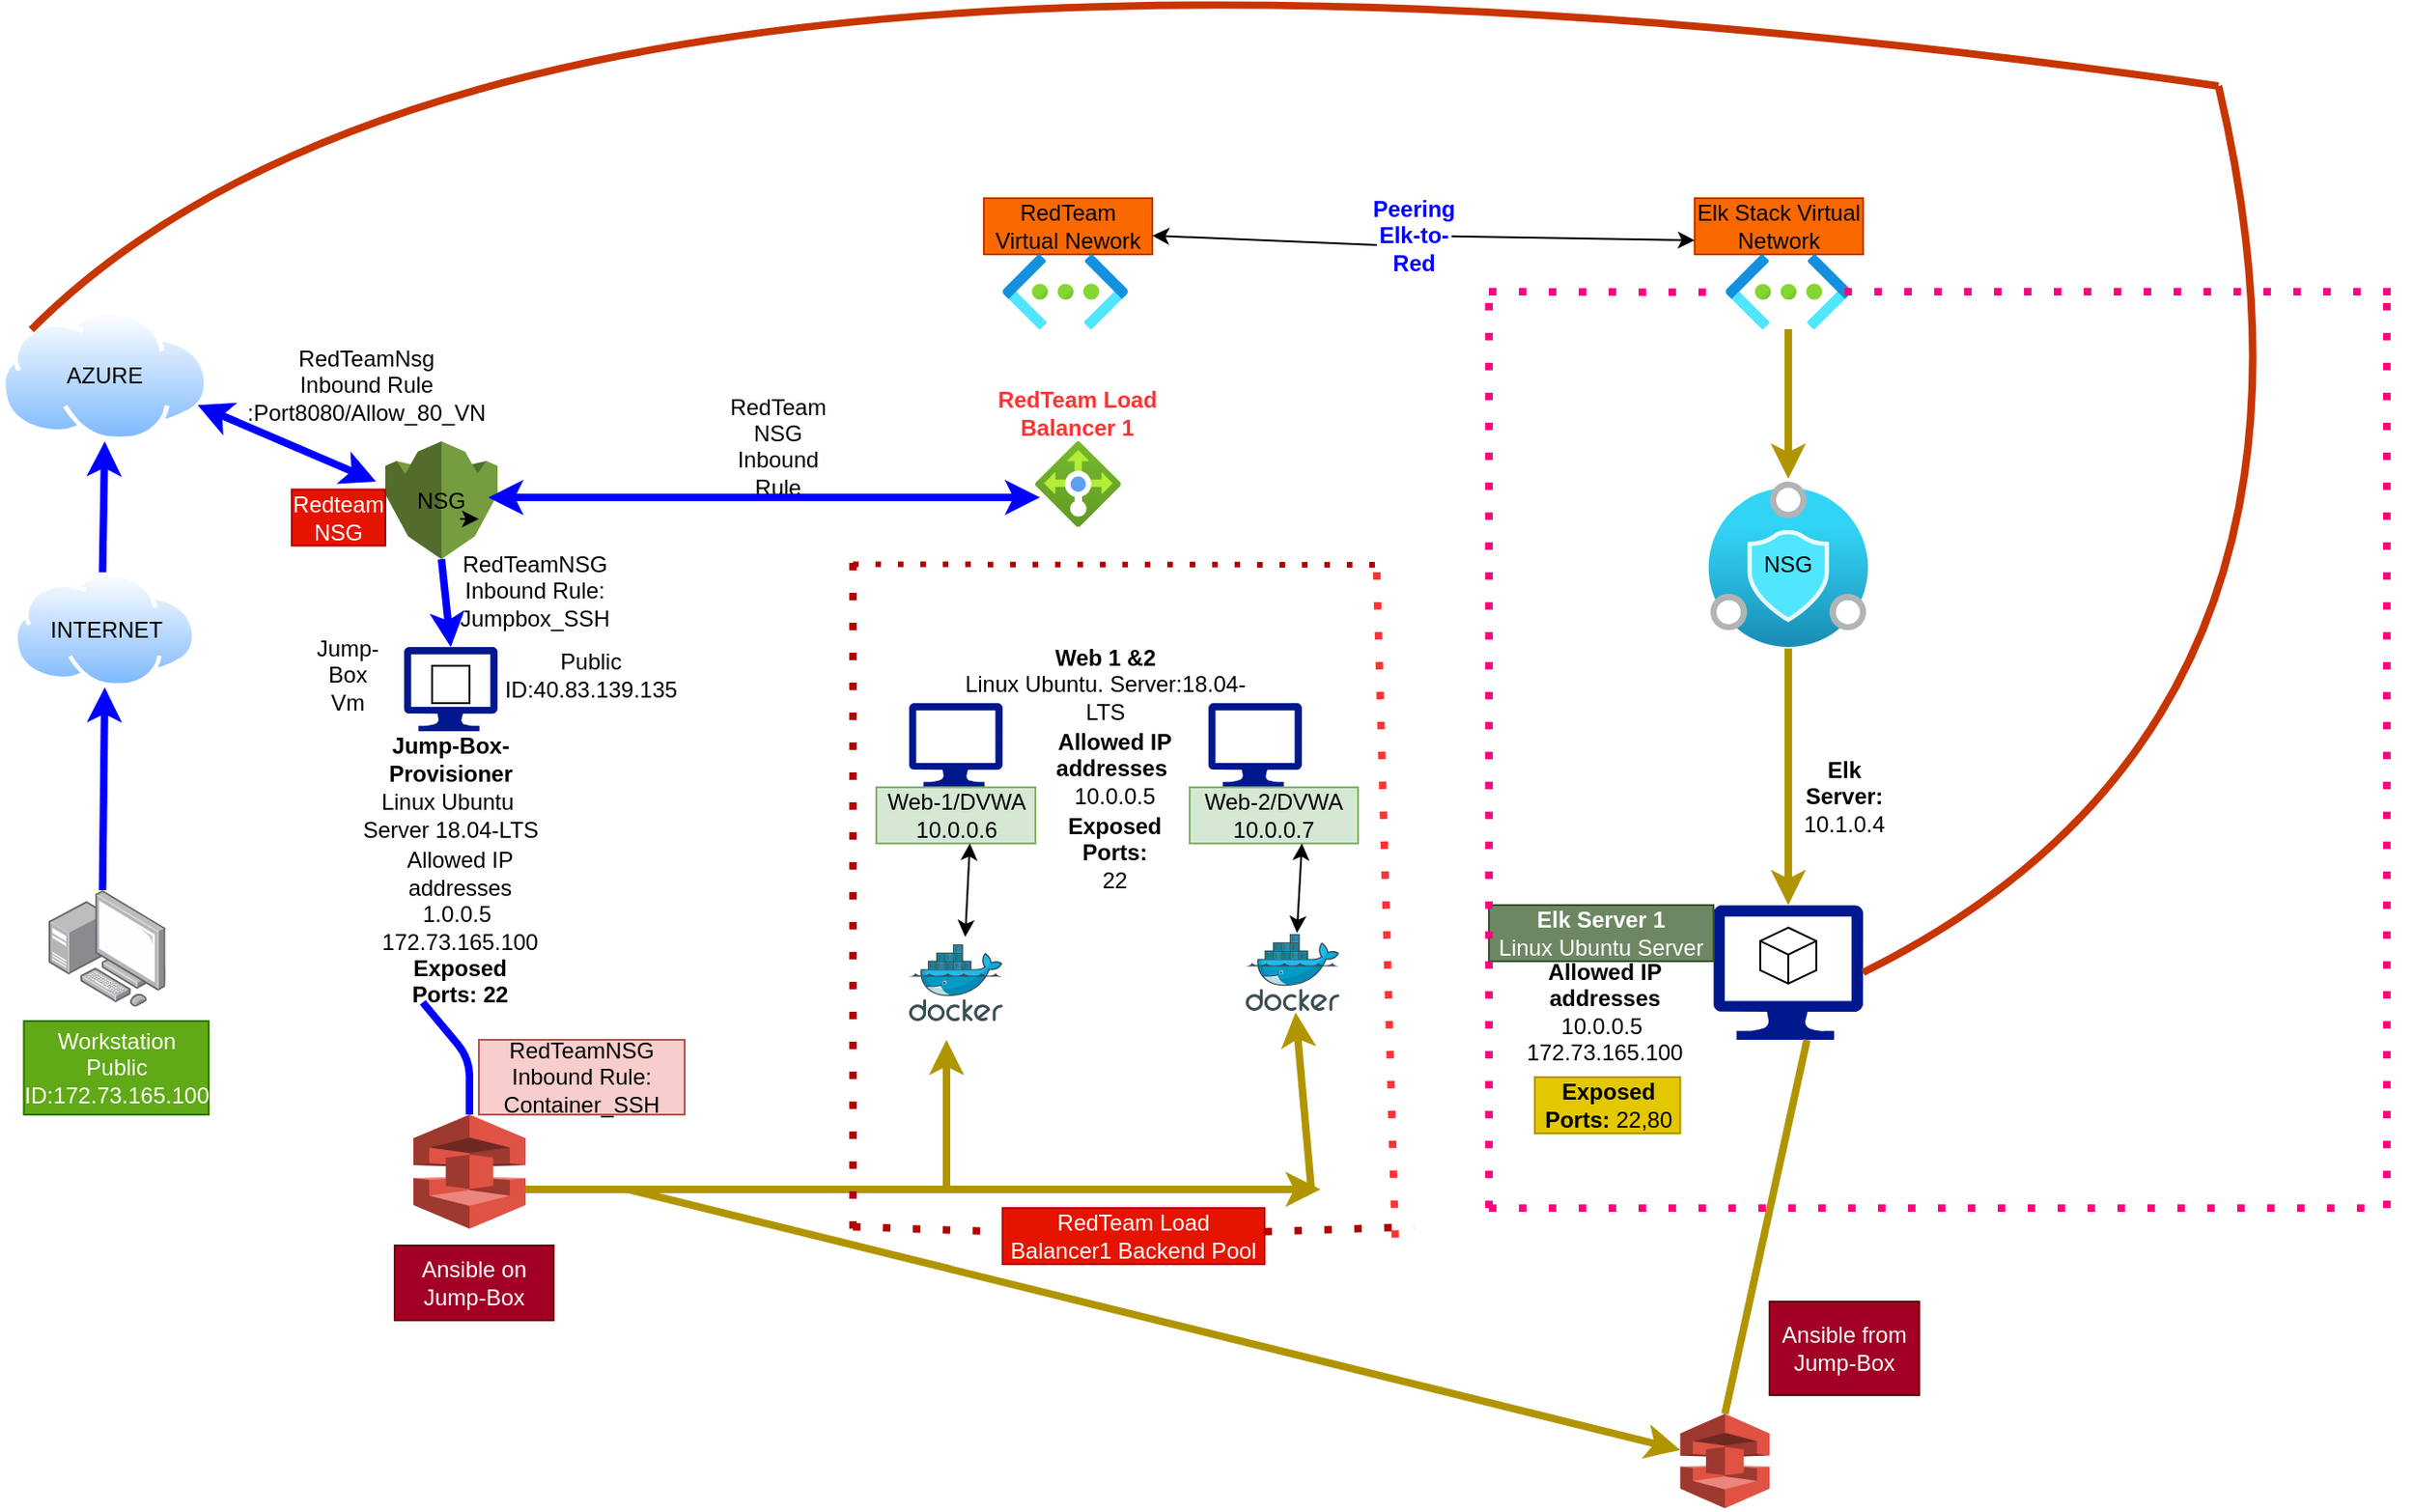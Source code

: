 <mxfile version="14.8.0" type="device"><diagram id="LLMnlvLw1i22gpfqCt2i" name="Page-1"><mxGraphModel dx="2234" dy="2346" grid="1" gridSize="10" guides="1" tooltips="1" connect="1" arrows="1" fold="1" page="1" pageScale="1" pageWidth="850" pageHeight="1100" math="0" shadow="0"><root><mxCell id="0"/><mxCell id="1" parent="0"/><mxCell id="VN0P0NRBJEm0XuNz_fe--3" value="" style="points=[];aspect=fixed;html=1;align=center;shadow=0;dashed=0;image;image=img/lib/allied_telesis/computer_and_terminals/Personal_Computer_with_Server.svg;" parent="1" vertex="1"><mxGeometry x="50" y="320" width="62.4" height="62.4" as="geometry"/></mxCell><mxCell id="VN0P0NRBJEm0XuNz_fe--4" value="" style="aspect=fixed;perimeter=ellipsePerimeter;html=1;align=center;shadow=0;dashed=0;spacingTop=3;image;image=img/lib/active_directory/internet_cloud.svg;" parent="1" vertex="1"><mxGeometry x="24.45" y="10" width="111.11" height="70" as="geometry"/></mxCell><mxCell id="VN0P0NRBJEm0XuNz_fe--6" value="" style="aspect=fixed;perimeter=ellipsePerimeter;html=1;align=center;shadow=0;dashed=0;spacingTop=3;image;image=img/lib/active_directory/internet_cloud.svg;" parent="1" vertex="1"><mxGeometry x="31.2" y="150" width="97.62" height="61.5" as="geometry"/></mxCell><mxCell id="VN0P0NRBJEm0XuNz_fe--10" value="" style="endArrow=classic;html=1;entryX=0.5;entryY=1;entryDx=0;entryDy=0;strokeColor=#0000FF;strokeWidth=4;" parent="1" target="VN0P0NRBJEm0XuNz_fe--6" edge="1"><mxGeometry width="50" height="50" relative="1" as="geometry"><mxPoint x="78.82" y="320" as="sourcePoint"/><mxPoint x="79" y="250" as="targetPoint"/></mxGeometry></mxCell><mxCell id="VN0P0NRBJEm0XuNz_fe--11" value="" style="endArrow=classic;html=1;entryX=0.5;entryY=1;entryDx=0;entryDy=0;strokeColor=#0000FF;strokeWidth=4;" parent="1" target="VN0P0NRBJEm0XuNz_fe--4" edge="1"><mxGeometry width="50" height="50" relative="1" as="geometry"><mxPoint x="78.82" y="150" as="sourcePoint"/><mxPoint x="128.82" y="100" as="targetPoint"/></mxGeometry></mxCell><mxCell id="VN0P0NRBJEm0XuNz_fe--12" value="" style="outlineConnect=0;dashed=0;verticalLabelPosition=bottom;verticalAlign=top;align=center;html=1;shape=mxgraph.aws3.kms;fillColor=#759C3E;gradientColor=none;" parent="1" vertex="1"><mxGeometry x="230" y="80" width="60" height="63" as="geometry"/></mxCell><mxCell id="VN0P0NRBJEm0XuNz_fe--18" value="NSG" style="text;html=1;strokeColor=none;fillColor=none;align=center;verticalAlign=middle;whiteSpace=wrap;rounded=0;" parent="1" vertex="1"><mxGeometry x="240" y="101.5" width="40" height="20" as="geometry"/></mxCell><mxCell id="VN0P0NRBJEm0XuNz_fe--19" style="edgeStyle=orthogonalEdgeStyle;rounded=0;orthogonalLoop=1;jettySize=auto;html=1;exitX=0.75;exitY=1;exitDx=0;exitDy=0;entryX=1;entryY=1;entryDx=0;entryDy=0;" parent="1" source="VN0P0NRBJEm0XuNz_fe--18" target="VN0P0NRBJEm0XuNz_fe--18" edge="1"><mxGeometry relative="1" as="geometry"/></mxCell><mxCell id="VN0P0NRBJEm0XuNz_fe--20" value="" style="aspect=fixed;pointerEvents=1;shadow=0;dashed=0;html=1;strokeColor=none;labelPosition=center;verticalLabelPosition=bottom;verticalAlign=top;align=center;fillColor=#00188D;shape=mxgraph.azure.computer" parent="1" vertex="1"><mxGeometry x="240" y="190" width="50" height="45" as="geometry"/></mxCell><mxCell id="VN0P0NRBJEm0XuNz_fe--24" value="" style="whiteSpace=wrap;html=1;aspect=fixed;" parent="1" vertex="1"><mxGeometry x="255" y="200" width="20" height="20" as="geometry"/></mxCell><mxCell id="VN0P0NRBJEm0XuNz_fe--29" value="Jump-Box Vm" style="text;html=1;strokeColor=none;fillColor=none;align=center;verticalAlign=middle;whiteSpace=wrap;rounded=0;" parent="1" vertex="1"><mxGeometry x="190" y="200" width="40" height="10" as="geometry"/></mxCell><mxCell id="VN0P0NRBJEm0XuNz_fe--30" value="" style="endArrow=classic;startArrow=classic;html=1;entryX=1;entryY=0.75;entryDx=0;entryDy=0;strokeColor=#0000FF;strokeWidth=4;" parent="1" target="VN0P0NRBJEm0XuNz_fe--4" edge="1"><mxGeometry width="50" height="50" relative="1" as="geometry"><mxPoint x="225" y="101.5" as="sourcePoint"/><mxPoint x="275" y="51.5" as="targetPoint"/></mxGeometry></mxCell><mxCell id="VN0P0NRBJEm0XuNz_fe--31" value="AZURE" style="text;html=1;strokeColor=none;fillColor=none;align=center;verticalAlign=middle;whiteSpace=wrap;rounded=0;" parent="1" vertex="1"><mxGeometry x="60.01" y="35" width="40" height="20" as="geometry"/></mxCell><mxCell id="VN0P0NRBJEm0XuNz_fe--32" value="INTERNET" style="text;html=1;strokeColor=none;fillColor=none;align=center;verticalAlign=middle;whiteSpace=wrap;rounded=0;" parent="1" vertex="1"><mxGeometry x="61.2" y="170.75" width="40" height="20" as="geometry"/></mxCell><mxCell id="VN0P0NRBJEm0XuNz_fe--35" value="Workstation&lt;br&gt;Public ID:172.73.165.100" style="text;html=1;strokeColor=#2D7600;fillColor=#60a917;align=center;verticalAlign=middle;whiteSpace=wrap;rounded=0;fontColor=#ffffff;" parent="1" vertex="1"><mxGeometry x="36.76" y="390" width="98.8" height="50" as="geometry"/></mxCell><mxCell id="VN0P0NRBJEm0XuNz_fe--37" value="RedTeamNsg&lt;br&gt;Inbound Rule&lt;br&gt;:Port8080/Allow_80_VN" style="text;html=1;strokeColor=none;fillColor=none;align=center;verticalAlign=middle;whiteSpace=wrap;rounded=0;" parent="1" vertex="1"><mxGeometry x="200" y="40" width="40" height="20" as="geometry"/></mxCell><mxCell id="VN0P0NRBJEm0XuNz_fe--38" value="Redteam NSG" style="text;html=1;strokeColor=#B20000;fillColor=#e51400;align=center;verticalAlign=middle;whiteSpace=wrap;rounded=0;fontColor=#ffffff;" parent="1" vertex="1"><mxGeometry x="180" y="105.75" width="50" height="30" as="geometry"/></mxCell><mxCell id="VN0P0NRBJEm0XuNz_fe--39" value="" style="endArrow=classic;html=1;entryX=0.5;entryY=0;entryDx=0;entryDy=0;entryPerimeter=0;exitX=0.5;exitY=1;exitDx=0;exitDy=0;exitPerimeter=0;strokeWidth=4;strokeColor=#0000FF;" parent="1" source="VN0P0NRBJEm0XuNz_fe--12" target="VN0P0NRBJEm0XuNz_fe--20" edge="1"><mxGeometry width="50" height="50" relative="1" as="geometry"><mxPoint x="370" y="170" as="sourcePoint"/><mxPoint x="370" y="210" as="targetPoint"/></mxGeometry></mxCell><mxCell id="VN0P0NRBJEm0XuNz_fe--40" value="RedTeamNSG&lt;br&gt;Inbound Rule: Jumpbox_SSH" style="text;html=1;strokeColor=none;fillColor=none;align=center;verticalAlign=middle;whiteSpace=wrap;rounded=0;" parent="1" vertex="1"><mxGeometry x="290" y="150" width="40" height="20" as="geometry"/></mxCell><mxCell id="VN0P0NRBJEm0XuNz_fe--42" value="Public ID:40.83.139.135" style="text;html=1;strokeColor=none;fillColor=none;align=center;verticalAlign=middle;whiteSpace=wrap;rounded=0;" parent="1" vertex="1"><mxGeometry x="320" y="195" width="40" height="20" as="geometry"/></mxCell><mxCell id="VN0P0NRBJEm0XuNz_fe--43" value="&lt;b&gt;Jump-Box-Provisioner&lt;/b&gt;" style="text;html=1;strokeColor=none;fillColor=none;align=center;verticalAlign=middle;whiteSpace=wrap;rounded=0;" parent="1" vertex="1"><mxGeometry x="245" y="240" width="40" height="20" as="geometry"/></mxCell><mxCell id="VN0P0NRBJEm0XuNz_fe--44" value="Linux Ubuntu&amp;nbsp;&lt;br&gt;Server 18.04-LTS" style="text;html=1;strokeColor=none;fillColor=none;align=center;verticalAlign=middle;whiteSpace=wrap;rounded=0;" parent="1" vertex="1"><mxGeometry x="200" y="270" width="130" height="20" as="geometry"/></mxCell><mxCell id="VN0P0NRBJEm0XuNz_fe--45" value="Allowed IP addresses&lt;br&gt;1.0.0.5&amp;nbsp; 172.73.165.100&lt;br&gt;&lt;b&gt;Exposed Ports: 22&lt;/b&gt;" style="text;html=1;strokeColor=none;fillColor=none;align=center;verticalAlign=middle;whiteSpace=wrap;rounded=0;" parent="1" vertex="1"><mxGeometry x="250" y="330" width="40" height="20" as="geometry"/></mxCell><mxCell id="VN0P0NRBJEm0XuNz_fe--46" value="" style="aspect=fixed;pointerEvents=1;shadow=0;dashed=0;html=1;strokeColor=none;labelPosition=center;verticalLabelPosition=bottom;verticalAlign=top;align=center;fillColor=#00188D;shape=mxgraph.azure.computer" parent="1" vertex="1"><mxGeometry x="510" y="220" width="50" height="45" as="geometry"/></mxCell><mxCell id="VN0P0NRBJEm0XuNz_fe--47" value="-" style="aspect=fixed;pointerEvents=1;shadow=0;dashed=0;html=1;strokeColor=none;labelPosition=center;verticalLabelPosition=bottom;verticalAlign=top;align=center;fillColor=#00188D;shape=mxgraph.azure.computer" parent="1" vertex="1"><mxGeometry x="670" y="220" width="50" height="45" as="geometry"/></mxCell><mxCell id="VN0P0NRBJEm0XuNz_fe--50" value="&lt;b&gt;Web 1 &amp;amp;2&lt;/b&gt;&lt;br&gt;Linux Ubuntu. Server:18.04-LTS" style="text;html=1;strokeColor=none;fillColor=none;align=center;verticalAlign=middle;whiteSpace=wrap;rounded=0;" parent="1" vertex="1"><mxGeometry x="530" y="200" width="170" height="20" as="geometry"/></mxCell><mxCell id="VN0P0NRBJEm0XuNz_fe--51" value="&lt;b&gt;Allowed IP addresses&amp;nbsp;&lt;/b&gt;&lt;br&gt;10.0.0.5" style="text;html=1;strokeColor=none;fillColor=none;align=center;verticalAlign=middle;whiteSpace=wrap;rounded=0;" parent="1" vertex="1"><mxGeometry x="600" y="245" width="40" height="20" as="geometry"/></mxCell><mxCell id="VN0P0NRBJEm0XuNz_fe--53" value="&lt;b&gt;Exposed Ports: &lt;/b&gt;22" style="text;html=1;strokeColor=none;fillColor=none;align=center;verticalAlign=middle;whiteSpace=wrap;rounded=0;" parent="1" vertex="1"><mxGeometry x="600" y="290" width="40" height="20" as="geometry"/></mxCell><mxCell id="VN0P0NRBJEm0XuNz_fe--54" value="Web-1/DVWA&lt;br&gt;10.0.0.6" style="text;html=1;strokeColor=#82b366;fillColor=#d5e8d4;align=center;verticalAlign=middle;whiteSpace=wrap;rounded=0;" parent="1" vertex="1"><mxGeometry x="492.5" y="265" width="85" height="30" as="geometry"/></mxCell><mxCell id="VN0P0NRBJEm0XuNz_fe--55" value="Web-2/DVWA&lt;br&gt;10.0.0.7" style="text;html=1;strokeColor=#82b366;fillColor=#d5e8d4;align=center;verticalAlign=middle;whiteSpace=wrap;rounded=0;" parent="1" vertex="1"><mxGeometry x="660" y="265" width="90" height="30" as="geometry"/></mxCell><mxCell id="VN0P0NRBJEm0XuNz_fe--56" value="" style="aspect=fixed;html=1;points=[];align=center;image;fontSize=12;image=img/lib/mscae/Docker.svg;" parent="1" vertex="1"><mxGeometry x="510" y="349" width="50" height="41" as="geometry"/></mxCell><mxCell id="VN0P0NRBJEm0XuNz_fe--57" value="" style="aspect=fixed;html=1;points=[];align=center;image;fontSize=12;image=img/lib/mscae/Docker.svg;" parent="1" vertex="1"><mxGeometry x="690" y="343.5" width="50" height="41" as="geometry"/></mxCell><mxCell id="VN0P0NRBJEm0XuNz_fe--58" value="" style="endArrow=classic;startArrow=classic;html=1;" parent="1" edge="1"><mxGeometry width="50" height="50" relative="1" as="geometry"><mxPoint x="540" y="345" as="sourcePoint"/><mxPoint x="542.5" y="295" as="targetPoint"/></mxGeometry></mxCell><mxCell id="VN0P0NRBJEm0XuNz_fe--59" value="" style="endArrow=classic;startArrow=classic;html=1;exitX=0.547;exitY=-0.016;exitDx=0;exitDy=0;exitPerimeter=0;" parent="1" source="VN0P0NRBJEm0XuNz_fe--57" edge="1"><mxGeometry width="50" height="50" relative="1" as="geometry"><mxPoint x="670" y="345" as="sourcePoint"/><mxPoint x="720" y="295" as="targetPoint"/></mxGeometry></mxCell><mxCell id="VN0P0NRBJEm0XuNz_fe--60" value="" style="outlineConnect=0;dashed=0;verticalLabelPosition=bottom;verticalAlign=top;align=center;html=1;shape=mxgraph.aws3.snowball;fillColor=#E05243;gradientColor=none;" parent="1" vertex="1"><mxGeometry x="245" y="440" width="60" height="61" as="geometry"/></mxCell><mxCell id="VN0P0NRBJEm0XuNz_fe--61" value="Ansible on Jump-Box" style="text;html=1;strokeColor=#6F0000;fillColor=#a20025;align=center;verticalAlign=middle;whiteSpace=wrap;rounded=0;fontColor=#ffffff;" parent="1" vertex="1"><mxGeometry x="235" y="510" width="85" height="40" as="geometry"/></mxCell><mxCell id="VN0P0NRBJEm0XuNz_fe--62" value="" style="endArrow=none;html=1;exitX=0.5;exitY=0;exitDx=0;exitDy=0;exitPerimeter=0;strokeColor=#0000FF;strokeWidth=4;" parent="1" source="VN0P0NRBJEm0XuNz_fe--60" edge="1"><mxGeometry width="50" height="50" relative="1" as="geometry"><mxPoint x="255" y="450" as="sourcePoint"/><mxPoint x="250" y="380" as="targetPoint"/><Array as="points"><mxPoint x="275" y="410"/></Array></mxGeometry></mxCell><mxCell id="VN0P0NRBJEm0XuNz_fe--63" value="RedTeamNSG&lt;br&gt;Inbound Rule:&lt;br&gt;Container_SSH" style="text;html=1;strokeColor=#b85450;fillColor=#f8cecc;align=center;verticalAlign=middle;whiteSpace=wrap;rounded=0;" parent="1" vertex="1"><mxGeometry x="280" y="400" width="110" height="40" as="geometry"/></mxCell><mxCell id="VN0P0NRBJEm0XuNz_fe--65" value="" style="endArrow=classic;html=1;fillColor=#e3c800;strokeColor=#B09500;strokeWidth=4;" parent="1" edge="1"><mxGeometry width="50" height="50" relative="1" as="geometry"><mxPoint x="305" y="480" as="sourcePoint"/><mxPoint x="730" y="480" as="targetPoint"/><Array as="points"/></mxGeometry></mxCell><mxCell id="VN0P0NRBJEm0XuNz_fe--67" value="" style="endArrow=classic;html=1;fillColor=#e3c800;strokeColor=#B09500;strokeWidth=4;entryX=0.532;entryY=1.022;entryDx=0;entryDy=0;entryPerimeter=0;" parent="1" target="VN0P0NRBJEm0XuNz_fe--57" edge="1"><mxGeometry width="50" height="50" relative="1" as="geometry"><mxPoint x="725" y="480" as="sourcePoint"/><mxPoint x="720" y="400" as="targetPoint"/></mxGeometry></mxCell><mxCell id="VN0P0NRBJEm0XuNz_fe--69" value="" style="endArrow=classic;html=1;strokeWidth=4;fillColor=#e3c800;strokeColor=#B09500;" parent="1" edge="1"><mxGeometry width="50" height="50" relative="1" as="geometry"><mxPoint x="530" y="480" as="sourcePoint"/><mxPoint x="530" y="400" as="targetPoint"/></mxGeometry></mxCell><mxCell id="VN0P0NRBJEm0XuNz_fe--70" value="" style="endArrow=classic;html=1;fillColor=#e3c800;strokeColor=#B09500;strokeWidth=4;" parent="1" target="VN0P0NRBJEm0XuNz_fe--71" edge="1"><mxGeometry width="50" height="50" relative="1" as="geometry"><mxPoint x="360" y="480" as="sourcePoint"/><mxPoint x="956" y="610" as="targetPoint"/></mxGeometry></mxCell><mxCell id="VN0P0NRBJEm0XuNz_fe--71" value="" style="outlineConnect=0;dashed=0;verticalLabelPosition=bottom;verticalAlign=top;align=center;html=1;shape=mxgraph.aws3.snowball;fillColor=#E05243;gradientColor=none;" parent="1" vertex="1"><mxGeometry x="922.25" y="600" width="47.75" height="50.5" as="geometry"/></mxCell><mxCell id="VN0P0NRBJEm0XuNz_fe--72" value="Ansible from Jump-Box" style="text;html=1;strokeColor=#6F0000;fillColor=#a20025;align=center;verticalAlign=middle;whiteSpace=wrap;rounded=0;fontColor=#ffffff;" parent="1" vertex="1"><mxGeometry x="970" y="540" width="80" height="50" as="geometry"/></mxCell><mxCell id="VN0P0NRBJEm0XuNz_fe--73" value="" style="aspect=fixed;pointerEvents=1;shadow=0;dashed=0;html=1;strokeColor=none;labelPosition=center;verticalLabelPosition=bottom;verticalAlign=top;align=center;fillColor=#00188D;shape=mxgraph.azure.computer" parent="1" vertex="1"><mxGeometry x="940" y="328" width="80" height="72" as="geometry"/></mxCell><mxCell id="VN0P0NRBJEm0XuNz_fe--74" value="" style="html=1;whiteSpace=wrap;shape=isoCube2;backgroundOutline=1;isoAngle=15;" parent="1" vertex="1"><mxGeometry x="965" y="340" width="30" height="30" as="geometry"/></mxCell><mxCell id="VN0P0NRBJEm0XuNz_fe--75" value="&lt;b&gt;Elk Server 1&lt;/b&gt;&lt;br&gt;Linux Ubuntu Server" style="text;html=1;strokeColor=#3A5431;fillColor=#6d8764;align=center;verticalAlign=middle;whiteSpace=wrap;rounded=0;fontColor=#ffffff;" parent="1" vertex="1"><mxGeometry x="820" y="328" width="120" height="30" as="geometry"/></mxCell><mxCell id="VN0P0NRBJEm0XuNz_fe--76" value="&lt;b&gt;Allowed IP addresses&lt;/b&gt;&lt;br&gt;10.0.0.5&amp;nbsp; 172.73.165.100" style="text;html=1;strokeColor=none;fillColor=none;align=center;verticalAlign=middle;whiteSpace=wrap;rounded=0;" parent="1" vertex="1"><mxGeometry x="842.25" y="360" width="80" height="50" as="geometry"/></mxCell><mxCell id="VN0P0NRBJEm0XuNz_fe--78" value="&lt;b&gt;Exposed Ports: &lt;/b&gt;22,80" style="text;html=1;strokeColor=#B09500;fillColor=#e3c800;align=center;verticalAlign=middle;whiteSpace=wrap;rounded=0;fontColor=#000000;" parent="1" vertex="1"><mxGeometry x="844.5" y="420" width="77.75" height="30" as="geometry"/></mxCell><mxCell id="VN0P0NRBJEm0XuNz_fe--80" value="&lt;b&gt;Elk Server:&lt;/b&gt;&lt;br&gt;10.1.0.4" style="text;html=1;strokeColor=none;fillColor=none;align=center;verticalAlign=middle;whiteSpace=wrap;rounded=0;" parent="1" vertex="1"><mxGeometry x="990" y="260" width="40" height="20" as="geometry"/></mxCell><mxCell id="VN0P0NRBJEm0XuNz_fe--81" value="" style="aspect=fixed;html=1;points=[];align=center;image;fontSize=12;image=img/lib/azure2/preview/Azure_Sphere.svg;" parent="1" vertex="1"><mxGeometry x="937.05" y="101.5" width="85.9" height="88.5" as="geometry"/></mxCell><mxCell id="VN0P0NRBJEm0XuNz_fe--82" value="NSG" style="text;html=1;strokeColor=none;fillColor=none;align=center;verticalAlign=middle;whiteSpace=wrap;rounded=0;" parent="1" vertex="1"><mxGeometry x="960" y="135.75" width="40" height="20" as="geometry"/></mxCell><mxCell id="VN0P0NRBJEm0XuNz_fe--85" value="RedTeam Virtual Nework" style="text;html=1;strokeColor=#C73500;fillColor=#fa6800;align=center;verticalAlign=middle;whiteSpace=wrap;rounded=0;fontColor=#000000;" parent="1" vertex="1"><mxGeometry x="550" y="-50" width="90" height="30" as="geometry"/></mxCell><mxCell id="VN0P0NRBJEm0XuNz_fe--86" value="Elk Stack Virtual Network" style="text;html=1;strokeColor=#C73500;fillColor=#fa6800;align=center;verticalAlign=middle;whiteSpace=wrap;rounded=0;fontColor=#000000;" parent="1" vertex="1"><mxGeometry x="930" y="-50" width="90" height="30" as="geometry"/></mxCell><mxCell id="VN0P0NRBJEm0XuNz_fe--88" value="" style="endArrow=classic;startArrow=none;html=1;fontColor=#0000FF;entryX=0;entryY=0.75;entryDx=0;entryDy=0;" parent="1" source="VN0P0NRBJEm0XuNz_fe--87" target="VN0P0NRBJEm0XuNz_fe--86" edge="1"><mxGeometry width="50" height="50" relative="1" as="geometry"><mxPoint x="640" y="-30" as="sourcePoint"/><mxPoint x="920" y="-30" as="targetPoint"/></mxGeometry></mxCell><mxCell id="VN0P0NRBJEm0XuNz_fe--87" value="&lt;b&gt;Peering&lt;br&gt;Elk-to-Red&lt;br&gt;&lt;/b&gt;" style="text;html=1;strokeColor=none;fillColor=none;align=center;verticalAlign=middle;whiteSpace=wrap;rounded=0;fontColor=#0000FF;" parent="1" vertex="1"><mxGeometry x="760" y="-40" width="40" height="20" as="geometry"/></mxCell><mxCell id="VN0P0NRBJEm0XuNz_fe--89" value="" style="endArrow=none;startArrow=classic;html=1;fontColor=#0000FF;entryX=0;entryY=0.75;entryDx=0;entryDy=0;" parent="1" target="VN0P0NRBJEm0XuNz_fe--87" edge="1"><mxGeometry width="50" height="50" relative="1" as="geometry"><mxPoint x="640" y="-30" as="sourcePoint"/><mxPoint x="930" y="-27.5" as="targetPoint"/></mxGeometry></mxCell><mxCell id="VN0P0NRBJEm0XuNz_fe--90" value="" style="aspect=fixed;html=1;points=[];align=center;image;fontSize=12;image=img/lib/azure2/networking/Virtual_Networks.svg;fontColor=#0000FF;" parent="1" vertex="1"><mxGeometry x="560" y="-20" width="67" height="40" as="geometry"/></mxCell><mxCell id="VN0P0NRBJEm0XuNz_fe--92" value="" style="aspect=fixed;html=1;points=[];align=center;image;fontSize=12;image=img/lib/azure2/networking/Virtual_Networks.svg;fontColor=#0000FF;" parent="1" vertex="1"><mxGeometry x="946.5" y="-20" width="67" height="40" as="geometry"/></mxCell><mxCell id="VN0P0NRBJEm0XuNz_fe--93" value="" style="aspect=fixed;html=1;points=[];align=center;image;fontSize=12;image=img/lib/azure2/networking/Load_Balancers.svg;fontColor=#0000FF;" parent="1" vertex="1"><mxGeometry x="577.5" y="80" width="45.75" height="45.75" as="geometry"/></mxCell><mxCell id="VN0P0NRBJEm0XuNz_fe--94" value="&lt;font color=&quot;#ff3333&quot;&gt;&lt;b&gt;RedTeam Load Balancer 1&lt;/b&gt;&lt;/font&gt;" style="text;html=1;strokeColor=none;fillColor=none;align=center;verticalAlign=middle;whiteSpace=wrap;rounded=0;fontColor=#0000FF;" parent="1" vertex="1"><mxGeometry x="555.38" y="50" width="90" height="30" as="geometry"/></mxCell><mxCell id="VN0P0NRBJEm0XuNz_fe--95" value="&lt;font color=&quot;#030303&quot;&gt;RedTeam NSG&lt;br&gt;Inbound Rule&lt;br&gt;&lt;br&gt;&lt;/font&gt;" style="text;html=1;strokeColor=none;fillColor=none;align=center;verticalAlign=middle;whiteSpace=wrap;rounded=0;fontColor=#0000FF;" parent="1" vertex="1"><mxGeometry x="420" y="80" width="40" height="20" as="geometry"/></mxCell><mxCell id="VN0P0NRBJEm0XuNz_fe--96" value="" style="endArrow=classic;startArrow=classic;html=1;fontColor=#0000FF;strokeColor=#0000FF;strokeWidth=4;" parent="1" edge="1"><mxGeometry width="50" height="50" relative="1" as="geometry"><mxPoint x="285" y="110" as="sourcePoint"/><mxPoint x="580" y="110" as="targetPoint"/></mxGeometry></mxCell><mxCell id="VN0P0NRBJEm0XuNz_fe--98" value="" style="endArrow=none;html=1;fontColor=#0000FF;fillColor=#fa6800;strokeColor=#C73500;exitX=0;exitY=0;exitDx=0;exitDy=0;curved=1;strokeWidth=4;" parent="1" source="VN0P0NRBJEm0XuNz_fe--4" edge="1"><mxGeometry width="50" height="50" relative="1" as="geometry"><mxPoint x="430" as="sourcePoint"/><mxPoint x="1210" y="-110" as="targetPoint"/><Array as="points"><mxPoint x="300" y="-240"/></Array></mxGeometry></mxCell><mxCell id="VN0P0NRBJEm0XuNz_fe--99" value="" style="endArrow=none;html=1;fontColor=#0000FF;fillColor=#fa6800;strokeColor=#C73500;entryX=1;entryY=0.5;entryDx=0;entryDy=0;entryPerimeter=0;curved=1;strokeWidth=4;" parent="1" target="VN0P0NRBJEm0XuNz_fe--73" edge="1"><mxGeometry width="50" height="50" relative="1" as="geometry"><mxPoint x="1210" y="-110" as="sourcePoint"/><mxPoint x="1030" y="360" as="targetPoint"/><Array as="points"><mxPoint x="1290" y="230"/></Array></mxGeometry></mxCell><mxCell id="VN0P0NRBJEm0XuNz_fe--100" value="" style="endArrow=classic;html=1;fontColor=#0000FF;strokeWidth=4;fillColor=#e3c800;strokeColor=#B09500;" parent="1" edge="1"><mxGeometry width="50" height="50" relative="1" as="geometry"><mxPoint x="980" y="20" as="sourcePoint"/><mxPoint x="980" y="100" as="targetPoint"/></mxGeometry></mxCell><mxCell id="VN0P0NRBJEm0XuNz_fe--101" value="" style="endArrow=classic;html=1;fontColor=#0000FF;strokeWidth=4;entryX=0.5;entryY=0;entryDx=0;entryDy=0;entryPerimeter=0;fillColor=#e3c800;strokeColor=#B09500;" parent="1" target="VN0P0NRBJEm0XuNz_fe--73" edge="1"><mxGeometry width="50" height="50" relative="1" as="geometry"><mxPoint x="980" y="190.75" as="sourcePoint"/><mxPoint x="1030" y="140.75" as="targetPoint"/></mxGeometry></mxCell><mxCell id="VN0P0NRBJEm0XuNz_fe--102" value="" style="endArrow=none;html=1;fontColor=#0000FF;strokeWidth=4;exitX=0.5;exitY=0;exitDx=0;exitDy=0;exitPerimeter=0;fillColor=#e3c800;strokeColor=#B09500;" parent="1" source="VN0P0NRBJEm0XuNz_fe--71" edge="1"><mxGeometry width="50" height="50" relative="1" as="geometry"><mxPoint x="940" y="450" as="sourcePoint"/><mxPoint x="990" y="400" as="targetPoint"/></mxGeometry></mxCell><mxCell id="VN0P0NRBJEm0XuNz_fe--105" value="" style="endArrow=none;dashed=1;html=1;dashPattern=1 3;strokeWidth=4;fontColor=#0000FF;fillColor=#e51400;strokeColor=#B20000;" parent="1" edge="1"><mxGeometry width="50" height="50" relative="1" as="geometry"><mxPoint x="480" y="501" as="sourcePoint"/><mxPoint x="480" y="140" as="targetPoint"/></mxGeometry></mxCell><mxCell id="VN0P0NRBJEm0XuNz_fe--109" value="" style="endArrow=none;dashed=1;html=1;dashPattern=1 3;strokeWidth=3;fontColor=#0000FF;fillColor=#e51400;strokeColor=#B20000;" parent="1" edge="1"><mxGeometry width="50" height="50" relative="1" as="geometry"><mxPoint x="480" y="145.75" as="sourcePoint"/><mxPoint x="760" y="146" as="targetPoint"/></mxGeometry></mxCell><mxCell id="VN0P0NRBJEm0XuNz_fe--110" value="" style="endArrow=none;dashed=1;html=1;dashPattern=1 3;strokeWidth=4;fontColor=#0000FF;strokeColor=#FF3333;" parent="1" edge="1"><mxGeometry width="50" height="50" relative="1" as="geometry"><mxPoint x="760" y="150" as="sourcePoint"/><mxPoint x="770" y="510" as="targetPoint"/></mxGeometry></mxCell><mxCell id="VN0P0NRBJEm0XuNz_fe--111" value="" style="endArrow=none;dashed=1;html=1;dashPattern=1 3;strokeWidth=4;fontColor=#0000FF;fillColor=#e51400;strokeColor=#B20000;startArrow=none;" parent="1" source="VN0P0NRBJEm0XuNz_fe--112" edge="1"><mxGeometry width="50" height="50" relative="1" as="geometry"><mxPoint x="480" y="500" as="sourcePoint"/><mxPoint x="780" y="500" as="targetPoint"/></mxGeometry></mxCell><mxCell id="VN0P0NRBJEm0XuNz_fe--112" value="RedTeam Load Balancer1 Backend Pool" style="text;html=1;strokeColor=#B20000;fillColor=#e51400;align=center;verticalAlign=middle;whiteSpace=wrap;rounded=0;fontColor=#ffffff;" parent="1" vertex="1"><mxGeometry x="560" y="490" width="140" height="30" as="geometry"/></mxCell><mxCell id="VN0P0NRBJEm0XuNz_fe--113" value="" style="endArrow=none;dashed=1;html=1;dashPattern=1 3;strokeWidth=4;fontColor=#0000FF;fillColor=#e51400;strokeColor=#B20000;" parent="1" target="VN0P0NRBJEm0XuNz_fe--112" edge="1"><mxGeometry width="50" height="50" relative="1" as="geometry"><mxPoint x="480" y="500" as="sourcePoint"/><mxPoint x="780" y="500" as="targetPoint"/></mxGeometry></mxCell><mxCell id="VN0P0NRBJEm0XuNz_fe--116" value="" style="endArrow=none;dashed=1;html=1;dashPattern=1 3;strokeWidth=4;fontColor=#0000FF;fillColor=#f0a30a;strokeColor=#FF0080;" parent="1" edge="1"><mxGeometry width="50" height="50" relative="1" as="geometry"><mxPoint x="820" y="490" as="sourcePoint"/><mxPoint x="820" as="targetPoint"/></mxGeometry></mxCell><mxCell id="VN0P0NRBJEm0XuNz_fe--117" value="" style="endArrow=none;dashed=1;html=1;dashPattern=1 3;strokeWidth=4;fontColor=#0000FF;entryX=-0.056;entryY=0.508;entryDx=0;entryDy=0;entryPerimeter=0;strokeColor=#FF0080;" parent="1" target="VN0P0NRBJEm0XuNz_fe--92" edge="1"><mxGeometry width="50" height="50" relative="1" as="geometry"><mxPoint x="820" as="sourcePoint"/><mxPoint x="960" y="-20" as="targetPoint"/></mxGeometry></mxCell><mxCell id="VN0P0NRBJEm0XuNz_fe--118" value="" style="endArrow=none;dashed=1;html=1;dashPattern=1 3;strokeWidth=4;fontColor=#0000FF;strokeColor=#FF0080;" parent="1" edge="1"><mxGeometry width="50" height="50" relative="1" as="geometry"><mxPoint x="1010" as="sourcePoint"/><mxPoint x="1310" as="targetPoint"/></mxGeometry></mxCell><mxCell id="VN0P0NRBJEm0XuNz_fe--119" value="" style="endArrow=none;dashed=1;html=1;dashPattern=1 3;strokeWidth=4;fontColor=#0000FF;strokeColor=#FF0080;" parent="1" edge="1"><mxGeometry width="50" height="50" relative="1" as="geometry"><mxPoint x="1300" y="490" as="sourcePoint"/><mxPoint x="1300" as="targetPoint"/></mxGeometry></mxCell><mxCell id="VN0P0NRBJEm0XuNz_fe--120" value="" style="endArrow=none;dashed=1;html=1;dashPattern=1 3;strokeWidth=4;fontColor=#0000FF;strokeColor=#FF0080;" parent="1" edge="1"><mxGeometry width="50" height="50" relative="1" as="geometry"><mxPoint x="820" y="490" as="sourcePoint"/><mxPoint x="1300" y="490" as="targetPoint"/></mxGeometry></mxCell></root></mxGraphModel></diagram></mxfile>